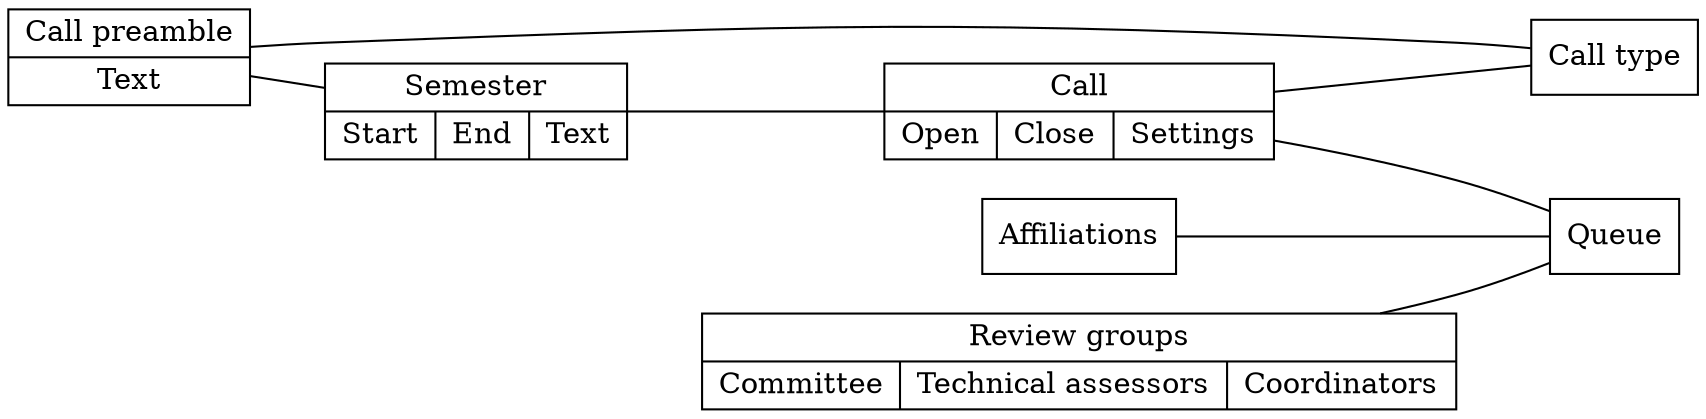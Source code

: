 graph G {
    rankdir=LR;

    node [shape=record];

    call [label="Call | {Open | Close | Settings}"];
    semester [label="Semester | {Start | End | Text}"];
    call_type [label="Call type"];
    call_preamble [label="Call preamble | Text"];
    queue [label="Queue"];
    affiliations [label="Affiliations"];
    groups [label="Review groups | { Committee | Technical assessors | Coordinators}"];

    call -- queue;
    semester -- call;
    call -- call_type;
    call_preamble -- semester;
    call_preamble -- call_type;
    affiliations -- queue;
    groups -- queue;
}
